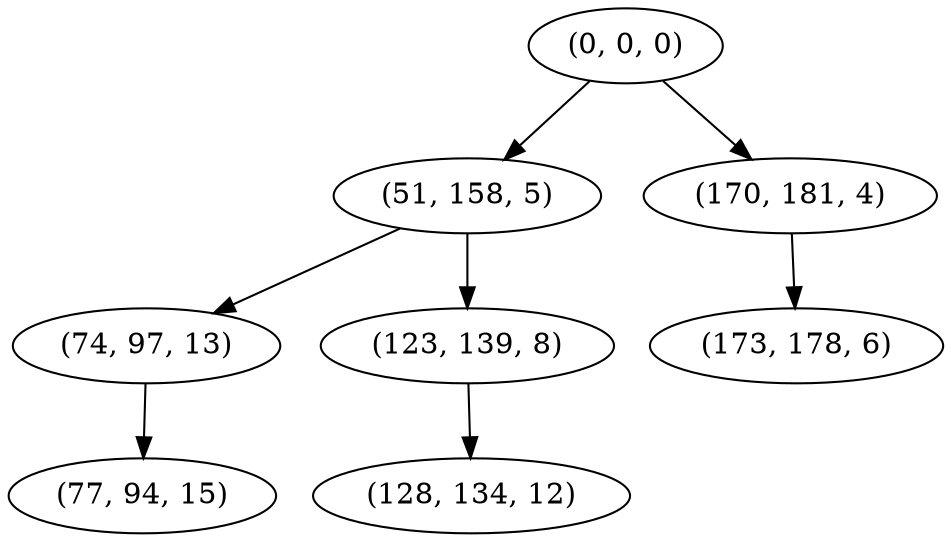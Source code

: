 digraph tree {
    "(0, 0, 0)";
    "(51, 158, 5)";
    "(74, 97, 13)";
    "(77, 94, 15)";
    "(123, 139, 8)";
    "(128, 134, 12)";
    "(170, 181, 4)";
    "(173, 178, 6)";
    "(0, 0, 0)" -> "(51, 158, 5)";
    "(0, 0, 0)" -> "(170, 181, 4)";
    "(51, 158, 5)" -> "(74, 97, 13)";
    "(51, 158, 5)" -> "(123, 139, 8)";
    "(74, 97, 13)" -> "(77, 94, 15)";
    "(123, 139, 8)" -> "(128, 134, 12)";
    "(170, 181, 4)" -> "(173, 178, 6)";
}
